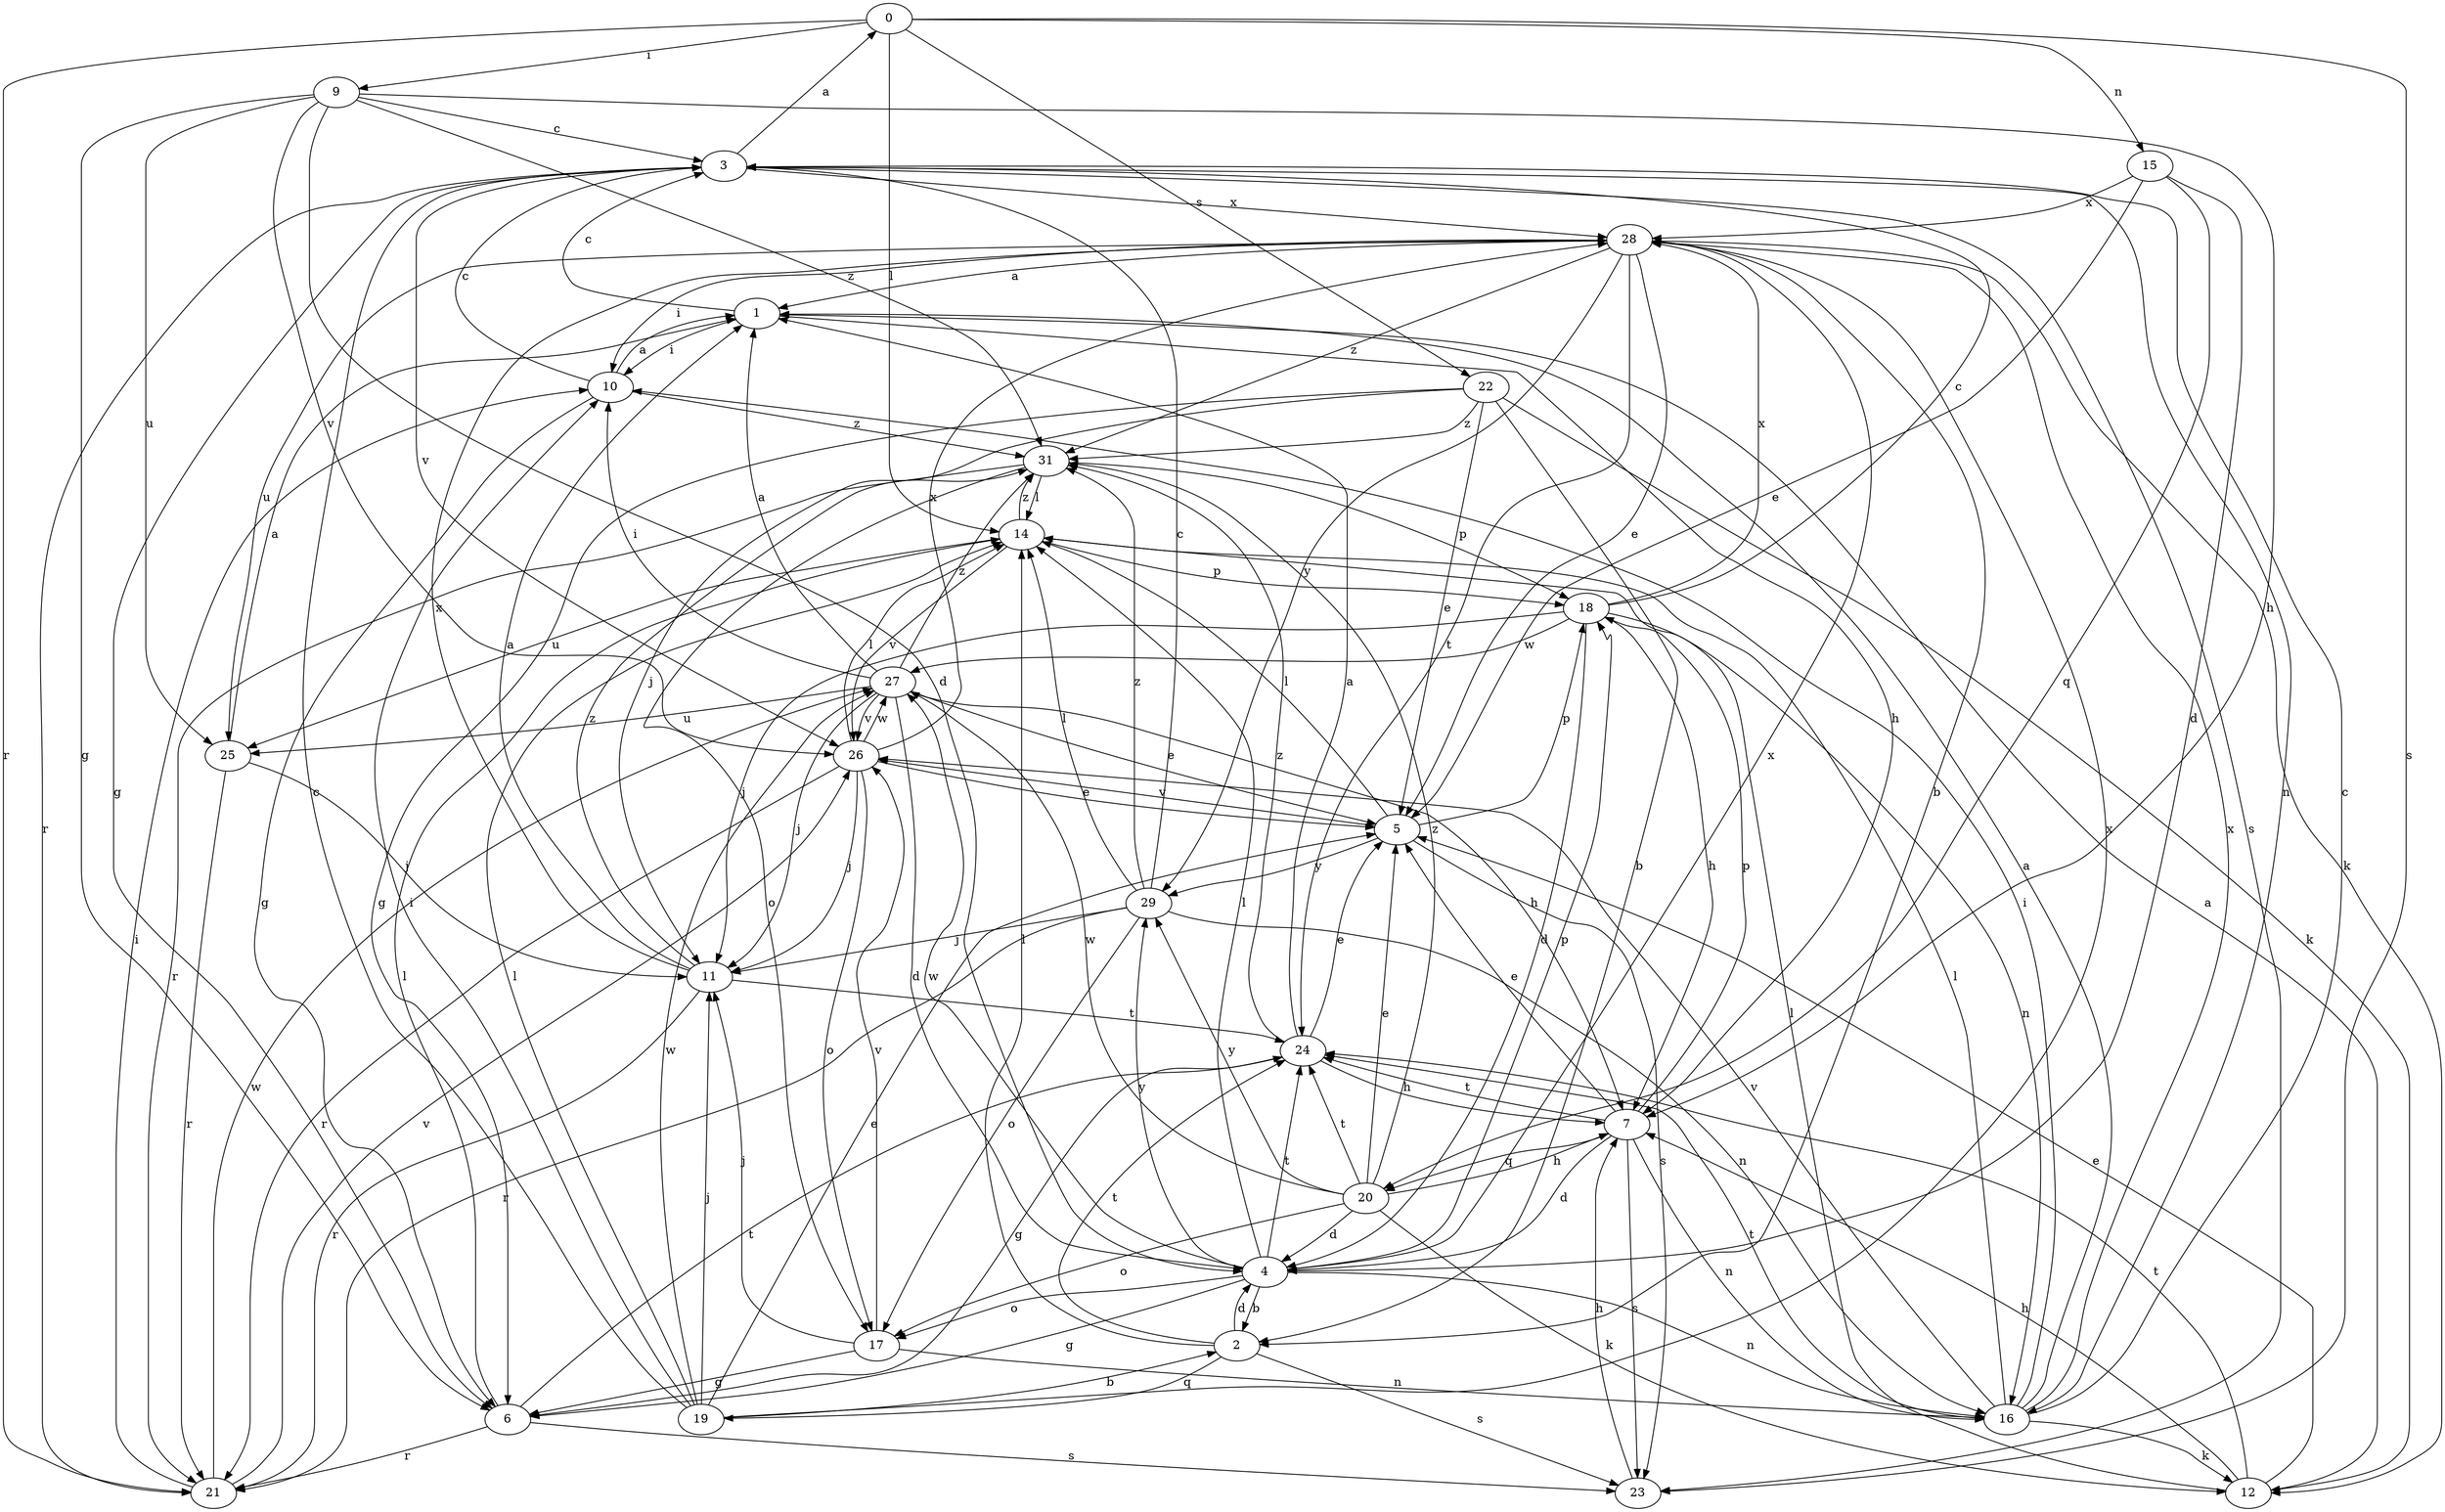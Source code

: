 strict digraph  {
0;
1;
2;
3;
4;
5;
6;
7;
9;
10;
11;
12;
14;
15;
16;
17;
18;
19;
20;
21;
22;
23;
24;
25;
26;
27;
28;
29;
31;
0 -> 9  [label=i];
0 -> 14  [label=l];
0 -> 15  [label=n];
0 -> 21  [label=r];
0 -> 22  [label=s];
0 -> 23  [label=s];
1 -> 3  [label=c];
1 -> 7  [label=h];
1 -> 10  [label=i];
2 -> 4  [label=d];
2 -> 14  [label=l];
2 -> 19  [label=q];
2 -> 23  [label=s];
2 -> 24  [label=t];
3 -> 0  [label=a];
3 -> 6  [label=g];
3 -> 16  [label=n];
3 -> 21  [label=r];
3 -> 23  [label=s];
3 -> 26  [label=v];
3 -> 28  [label=x];
4 -> 2  [label=b];
4 -> 6  [label=g];
4 -> 14  [label=l];
4 -> 16  [label=n];
4 -> 17  [label=o];
4 -> 18  [label=p];
4 -> 24  [label=t];
4 -> 27  [label=w];
4 -> 28  [label=x];
4 -> 29  [label=y];
5 -> 14  [label=l];
5 -> 18  [label=p];
5 -> 23  [label=s];
5 -> 26  [label=v];
5 -> 29  [label=y];
6 -> 14  [label=l];
6 -> 21  [label=r];
6 -> 23  [label=s];
6 -> 24  [label=t];
7 -> 4  [label=d];
7 -> 5  [label=e];
7 -> 16  [label=n];
7 -> 18  [label=p];
7 -> 20  [label=q];
7 -> 23  [label=s];
7 -> 24  [label=t];
9 -> 3  [label=c];
9 -> 4  [label=d];
9 -> 6  [label=g];
9 -> 7  [label=h];
9 -> 25  [label=u];
9 -> 26  [label=v];
9 -> 31  [label=z];
10 -> 1  [label=a];
10 -> 3  [label=c];
10 -> 6  [label=g];
10 -> 31  [label=z];
11 -> 1  [label=a];
11 -> 21  [label=r];
11 -> 24  [label=t];
11 -> 28  [label=x];
11 -> 31  [label=z];
12 -> 1  [label=a];
12 -> 5  [label=e];
12 -> 7  [label=h];
12 -> 14  [label=l];
12 -> 24  [label=t];
14 -> 18  [label=p];
14 -> 25  [label=u];
14 -> 26  [label=v];
14 -> 31  [label=z];
15 -> 4  [label=d];
15 -> 5  [label=e];
15 -> 20  [label=q];
15 -> 28  [label=x];
16 -> 1  [label=a];
16 -> 3  [label=c];
16 -> 10  [label=i];
16 -> 12  [label=k];
16 -> 14  [label=l];
16 -> 24  [label=t];
16 -> 26  [label=v];
16 -> 28  [label=x];
17 -> 6  [label=g];
17 -> 11  [label=j];
17 -> 16  [label=n];
17 -> 26  [label=v];
18 -> 3  [label=c];
18 -> 4  [label=d];
18 -> 7  [label=h];
18 -> 11  [label=j];
18 -> 16  [label=n];
18 -> 27  [label=w];
18 -> 28  [label=x];
19 -> 2  [label=b];
19 -> 3  [label=c];
19 -> 5  [label=e];
19 -> 10  [label=i];
19 -> 11  [label=j];
19 -> 14  [label=l];
19 -> 27  [label=w];
19 -> 28  [label=x];
20 -> 4  [label=d];
20 -> 5  [label=e];
20 -> 7  [label=h];
20 -> 12  [label=k];
20 -> 17  [label=o];
20 -> 24  [label=t];
20 -> 27  [label=w];
20 -> 29  [label=y];
20 -> 31  [label=z];
21 -> 10  [label=i];
21 -> 26  [label=v];
21 -> 27  [label=w];
22 -> 2  [label=b];
22 -> 5  [label=e];
22 -> 6  [label=g];
22 -> 11  [label=j];
22 -> 12  [label=k];
22 -> 31  [label=z];
23 -> 7  [label=h];
24 -> 1  [label=a];
24 -> 5  [label=e];
24 -> 6  [label=g];
24 -> 7  [label=h];
24 -> 31  [label=z];
25 -> 1  [label=a];
25 -> 11  [label=j];
25 -> 21  [label=r];
26 -> 5  [label=e];
26 -> 11  [label=j];
26 -> 14  [label=l];
26 -> 17  [label=o];
26 -> 21  [label=r];
26 -> 27  [label=w];
26 -> 28  [label=x];
27 -> 1  [label=a];
27 -> 4  [label=d];
27 -> 5  [label=e];
27 -> 7  [label=h];
27 -> 10  [label=i];
27 -> 11  [label=j];
27 -> 25  [label=u];
27 -> 26  [label=v];
27 -> 31  [label=z];
28 -> 1  [label=a];
28 -> 2  [label=b];
28 -> 5  [label=e];
28 -> 10  [label=i];
28 -> 12  [label=k];
28 -> 24  [label=t];
28 -> 25  [label=u];
28 -> 29  [label=y];
28 -> 31  [label=z];
29 -> 3  [label=c];
29 -> 11  [label=j];
29 -> 14  [label=l];
29 -> 16  [label=n];
29 -> 17  [label=o];
29 -> 21  [label=r];
29 -> 31  [label=z];
31 -> 14  [label=l];
31 -> 17  [label=o];
31 -> 18  [label=p];
31 -> 21  [label=r];
}
